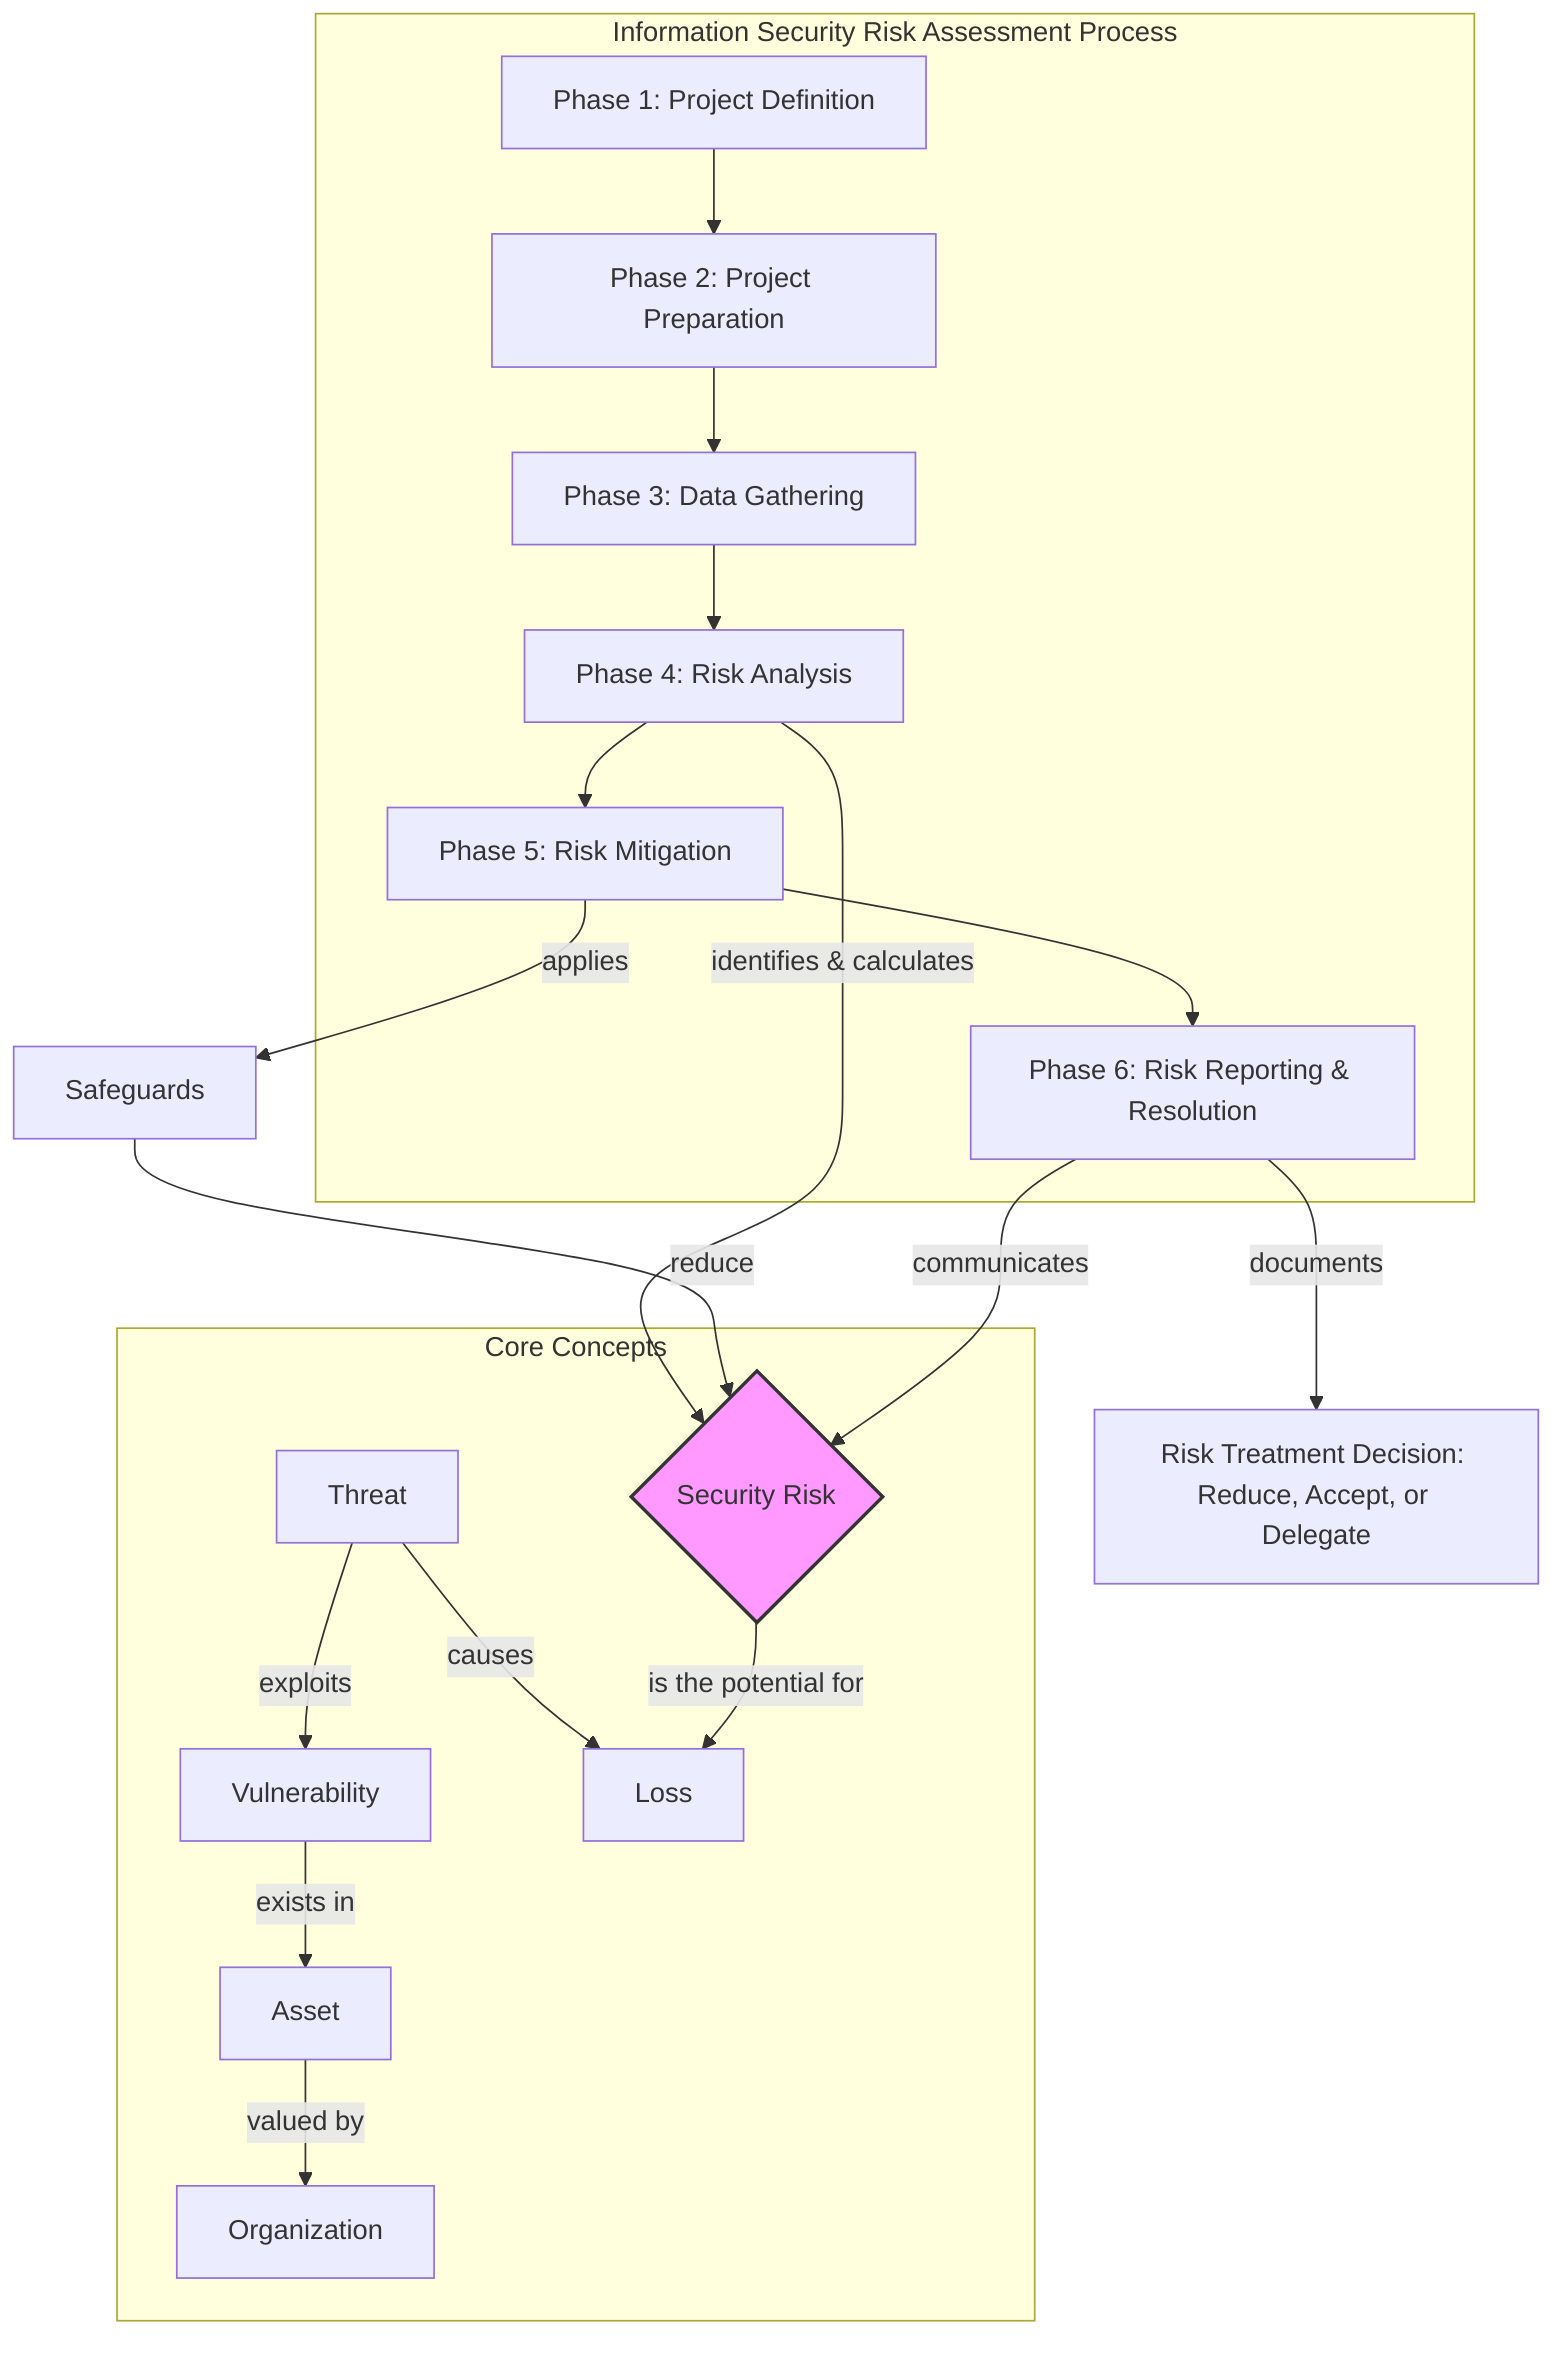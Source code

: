 graph TD
    subgraph Information Security Risk Assessment Process
        A[Phase 1: Project Definition] --> B[Phase 2: Project Preparation];
        B --> C[Phase 3: Data Gathering];
        C --> D[Phase 4: Risk Analysis];
        D --> E[Phase 5: Risk Mitigation];
        E --> F[Phase 6: Risk Reporting & Resolution];
    end

    subgraph Core Concepts
        Asset --valued by--> Organization;
        Threat --exploits--> Vulnerability;
        Vulnerability --exists in--> Asset;
        Threat --causes--> Loss;
        Risk{Security Risk} --is the potential for--> Loss;
    end

    D --identifies & calculates--> Risk;
    E --applies--> Safeguards;
    Safeguards --reduce--> Risk;
    F --communicates--> Risk;
    F --documents--> Decision[Risk Treatment Decision: Reduce, Accept, or Delegate];

    style Risk fill:#f9f,stroke:#333,stroke-width:2px